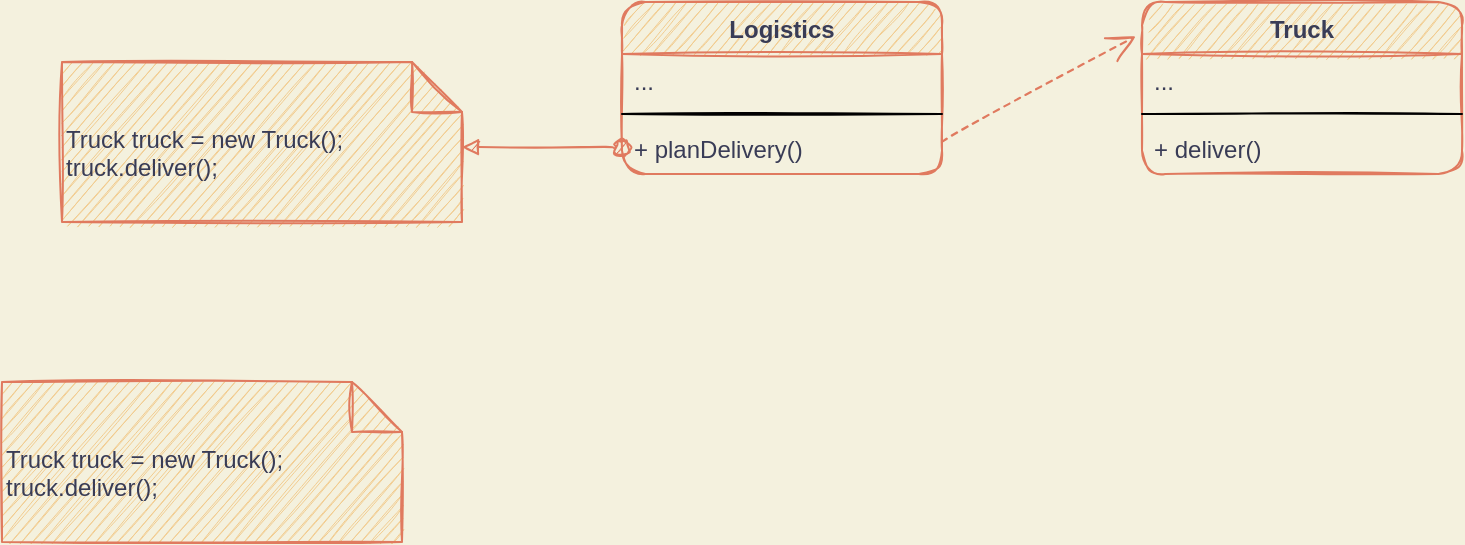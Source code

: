 <mxfile version="15.7.3" type="device"><diagram id="s_LieOVG-VFHuobuoYL5" name="初始状态"><mxGraphModel dx="2413" dy="936" grid="1" gridSize="10" guides="1" tooltips="1" connect="1" arrows="1" fold="1" page="1" pageScale="1" pageWidth="827" pageHeight="1169" background="#F4F1DE" math="0" shadow="0"><root><mxCell id="0"/><mxCell id="1" parent="0"/><mxCell id="bY7CEGVuSpP6wQbbUZ8f-1" value="Logistics" style="swimlane;fontStyle=1;align=center;verticalAlign=top;childLayout=stackLayout;horizontal=1;startSize=26;horizontalStack=0;resizeParent=1;resizeParentMax=0;resizeLast=0;collapsible=1;marginBottom=0;rounded=1;sketch=1;fontColor=#393C56;strokeColor=#E07A5F;fillColor=#F2CC8F;" vertex="1" parent="1"><mxGeometry x="180" y="220" width="160" height="86" as="geometry"/></mxCell><mxCell id="bY7CEGVuSpP6wQbbUZ8f-2" value="..." style="text;strokeColor=none;fillColor=none;align=left;verticalAlign=top;spacingLeft=4;spacingRight=4;overflow=hidden;rotatable=0;points=[[0,0.5],[1,0.5]];portConstraint=eastwest;rounded=1;sketch=1;fontColor=#393C56;" vertex="1" parent="bY7CEGVuSpP6wQbbUZ8f-1"><mxGeometry y="26" width="160" height="26" as="geometry"/></mxCell><mxCell id="bY7CEGVuSpP6wQbbUZ8f-3" value="" style="line;strokeWidth=1;fillColor=none;align=left;verticalAlign=middle;spacingTop=-1;spacingLeft=3;spacingRight=3;rotatable=0;labelPosition=right;points=[];portConstraint=eastwest;rounded=1;sketch=1;fontColor=#393C56;" vertex="1" parent="bY7CEGVuSpP6wQbbUZ8f-1"><mxGeometry y="52" width="160" height="8" as="geometry"/></mxCell><mxCell id="bY7CEGVuSpP6wQbbUZ8f-4" value="+ planDelivery()" style="text;strokeColor=none;fillColor=none;align=left;verticalAlign=top;spacingLeft=4;spacingRight=4;overflow=hidden;rotatable=0;points=[[0,0.5],[1,0.5]];portConstraint=eastwest;rounded=1;sketch=1;fontColor=#393C56;" vertex="1" parent="bY7CEGVuSpP6wQbbUZ8f-1"><mxGeometry y="60" width="160" height="26" as="geometry"/></mxCell><mxCell id="bY7CEGVuSpP6wQbbUZ8f-5" value="Truck truck = new Truck();&lt;br&gt;truck.deliver();&lt;br&gt;" style="shape=note2;boundedLbl=1;whiteSpace=wrap;html=1;size=25;verticalAlign=top;align=left;rounded=1;sketch=1;fontColor=#393C56;strokeColor=#E07A5F;fillColor=#F2CC8F;" vertex="1" parent="1"><mxGeometry x="-100" y="250" width="200" height="80" as="geometry"/></mxCell><mxCell id="bY7CEGVuSpP6wQbbUZ8f-12" value="Truck" style="swimlane;fontStyle=1;align=center;verticalAlign=top;childLayout=stackLayout;horizontal=1;startSize=26;horizontalStack=0;resizeParent=1;resizeParentMax=0;resizeLast=0;collapsible=1;marginBottom=0;rounded=1;sketch=1;fontColor=#393C56;strokeColor=#E07A5F;fillColor=#F2CC8F;" vertex="1" parent="1"><mxGeometry x="440" y="220" width="160" height="86" as="geometry"/></mxCell><mxCell id="bY7CEGVuSpP6wQbbUZ8f-13" value="..." style="text;strokeColor=none;fillColor=none;align=left;verticalAlign=top;spacingLeft=4;spacingRight=4;overflow=hidden;rotatable=0;points=[[0,0.5],[1,0.5]];portConstraint=eastwest;rounded=1;sketch=1;fontColor=#393C56;" vertex="1" parent="bY7CEGVuSpP6wQbbUZ8f-12"><mxGeometry y="26" width="160" height="26" as="geometry"/></mxCell><mxCell id="bY7CEGVuSpP6wQbbUZ8f-14" value="" style="line;strokeWidth=1;fillColor=none;align=left;verticalAlign=middle;spacingTop=-1;spacingLeft=3;spacingRight=3;rotatable=0;labelPosition=right;points=[];portConstraint=eastwest;rounded=1;sketch=1;fontColor=#393C56;" vertex="1" parent="bY7CEGVuSpP6wQbbUZ8f-12"><mxGeometry y="52" width="160" height="8" as="geometry"/></mxCell><mxCell id="bY7CEGVuSpP6wQbbUZ8f-15" value="+ deliver()" style="text;strokeColor=none;fillColor=none;align=left;verticalAlign=top;spacingLeft=4;spacingRight=4;overflow=hidden;rotatable=0;points=[[0,0.5],[1,0.5]];portConstraint=eastwest;rounded=1;sketch=1;fontColor=#393C56;" vertex="1" parent="bY7CEGVuSpP6wQbbUZ8f-12"><mxGeometry y="60" width="160" height="26" as="geometry"/></mxCell><mxCell id="bY7CEGVuSpP6wQbbUZ8f-21" value="" style="html=1;verticalAlign=bottom;startArrow=oval;startFill=1;endArrow=block;startSize=8;rounded=1;sketch=1;fontColor=#393C56;strokeColor=#E07A5F;fillColor=#F2CC8F;curved=1;exitX=0;exitY=0.5;exitDx=0;exitDy=0;entryX=0;entryY=0;entryDx=200;entryDy=42.5;entryPerimeter=0;" edge="1" parent="1" source="bY7CEGVuSpP6wQbbUZ8f-4" target="bY7CEGVuSpP6wQbbUZ8f-5"><mxGeometry width="60" relative="1" as="geometry"><mxPoint x="170" y="360" as="sourcePoint"/><mxPoint x="230" y="360" as="targetPoint"/></mxGeometry></mxCell><mxCell id="bY7CEGVuSpP6wQbbUZ8f-22" value="" style="endArrow=open;endSize=12;dashed=1;html=1;rounded=1;sketch=1;fontColor=#393C56;strokeColor=#E07A5F;fillColor=#F2CC8F;curved=1;entryX=-0.019;entryY=0.199;entryDx=0;entryDy=0;entryPerimeter=0;" edge="1" parent="1" target="bY7CEGVuSpP6wQbbUZ8f-12"><mxGeometry width="160" relative="1" as="geometry"><mxPoint x="340" y="290" as="sourcePoint"/><mxPoint x="500" y="290" as="targetPoint"/></mxGeometry></mxCell><mxCell id="bY7CEGVuSpP6wQbbUZ8f-23" value="Truck truck = new Truck();&lt;br&gt;truck.deliver();&lt;br&gt;" style="shape=note2;boundedLbl=1;whiteSpace=wrap;html=1;size=25;verticalAlign=top;align=left;rounded=1;sketch=1;fontColor=#393C56;strokeColor=#E07A5F;fillColor=#F2CC8F;" vertex="1" parent="1"><mxGeometry x="-130" y="410" width="200" height="80" as="geometry"/></mxCell></root></mxGraphModel></diagram></mxfile>
